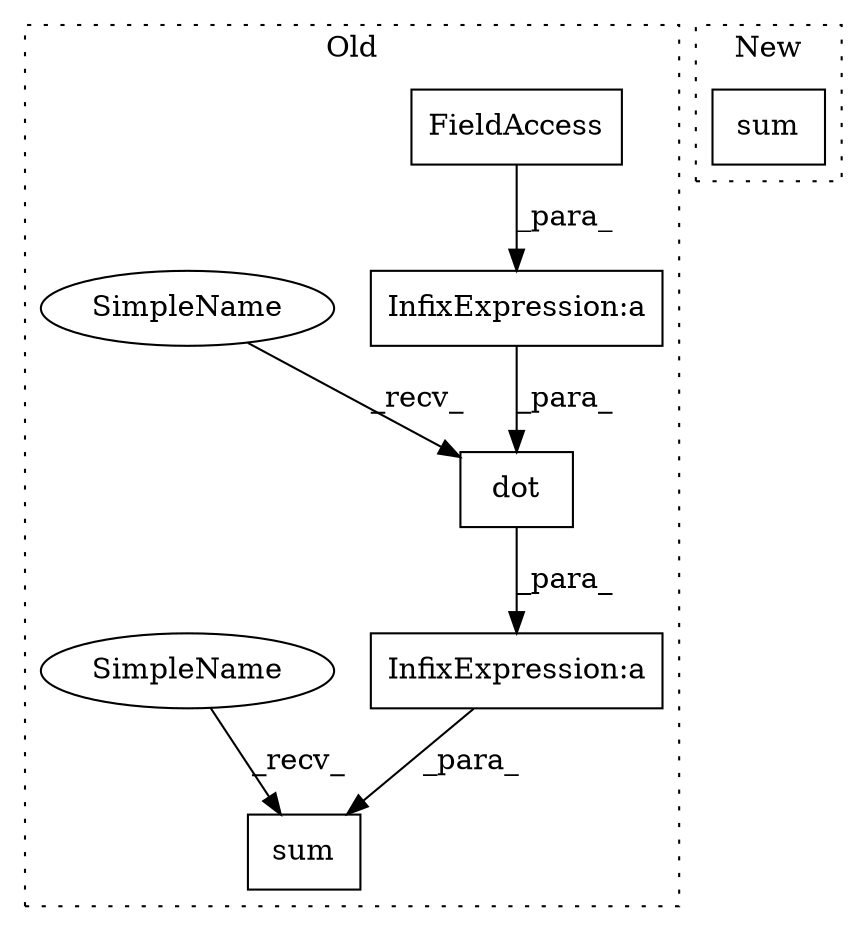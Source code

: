 digraph G {
subgraph cluster0 {
1 [label="dot" a="32" s="2589,2605" l="4,1" shape="box"];
3 [label="InfixExpression:a" a="27" s="2606" l="3" shape="box"];
4 [label="sum" a="32" s="2579,2617" l="4,1" shape="box"];
5 [label="InfixExpression:a" a="27" s="2494" l="3" shape="box"];
6 [label="FieldAccess" a="22" s="2467" l="27" shape="box"];
7 [label="SimpleName" a="42" s="2583" l="5" shape="ellipse"];
8 [label="SimpleName" a="42" s="2573" l="5" shape="ellipse"];
label = "Old";
style="dotted";
}
subgraph cluster1 {
2 [label="sum" a="32" s="2656,2661" l="4,1" shape="box"];
label = "New";
style="dotted";
}
1 -> 3 [label="_para_"];
3 -> 4 [label="_para_"];
5 -> 1 [label="_para_"];
6 -> 5 [label="_para_"];
7 -> 1 [label="_recv_"];
8 -> 4 [label="_recv_"];
}